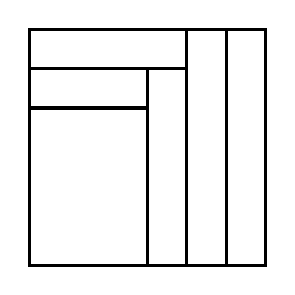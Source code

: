 \begin{tikzpicture}[very thick, scale=.5]
    \draw (0,5) rectangle (4,6);
    \draw (0,4) rectangle (3,5);
    \draw (0,0) rectangle (3,4);
    \draw (3,0) rectangle (4,5);
    \draw (4,0) rectangle (5,6);
    \draw (5,0) rectangle (6,6);
\end{tikzpicture}
